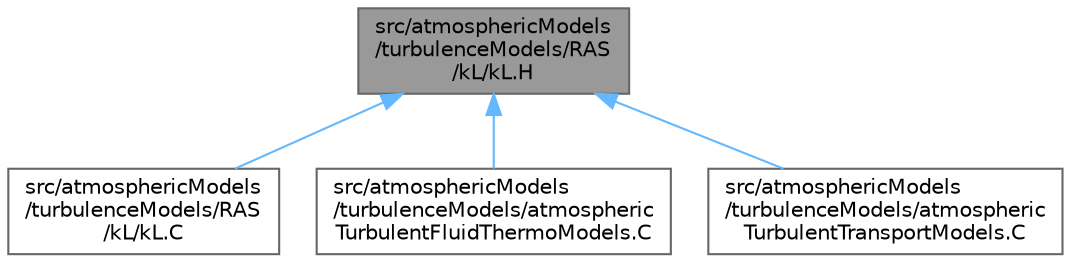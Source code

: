 digraph "src/atmosphericModels/turbulenceModels/RAS/kL/kL.H"
{
 // LATEX_PDF_SIZE
  bgcolor="transparent";
  edge [fontname=Helvetica,fontsize=10,labelfontname=Helvetica,labelfontsize=10];
  node [fontname=Helvetica,fontsize=10,shape=box,height=0.2,width=0.4];
  Node1 [id="Node000001",label="src/atmosphericModels\l/turbulenceModels/RAS\l/kL/kL.H",height=0.2,width=0.4,color="gray40", fillcolor="grey60", style="filled", fontcolor="black",tooltip=" "];
  Node1 -> Node2 [id="edge1_Node000001_Node000002",dir="back",color="steelblue1",style="solid",tooltip=" "];
  Node2 [id="Node000002",label="src/atmosphericModels\l/turbulenceModels/RAS\l/kL/kL.C",height=0.2,width=0.4,color="grey40", fillcolor="white", style="filled",URL="$kL_8C.html",tooltip=" "];
  Node1 -> Node3 [id="edge2_Node000001_Node000003",dir="back",color="steelblue1",style="solid",tooltip=" "];
  Node3 [id="Node000003",label="src/atmosphericModels\l/turbulenceModels/atmospheric\lTurbulentFluidThermoModels.C",height=0.2,width=0.4,color="grey40", fillcolor="white", style="filled",URL="$atmosphericTurbulentFluidThermoModels_8C.html",tooltip=" "];
  Node1 -> Node4 [id="edge3_Node000001_Node000004",dir="back",color="steelblue1",style="solid",tooltip=" "];
  Node4 [id="Node000004",label="src/atmosphericModels\l/turbulenceModels/atmospheric\lTurbulentTransportModels.C",height=0.2,width=0.4,color="grey40", fillcolor="white", style="filled",URL="$atmosphericTurbulentTransportModels_8C.html",tooltip=" "];
}
